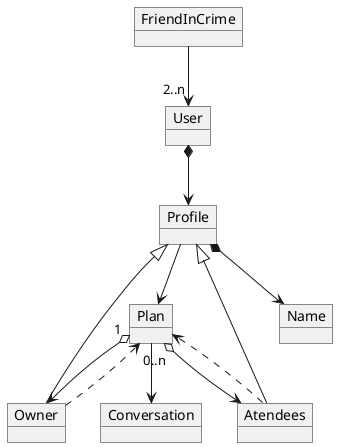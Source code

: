 @startuml DomainModel

object FriendInCrime
object User
object Profile
object Plan
object Owner
object Atendees
object Name
object Conversation

FriendInCrime --> "2..n" User
User *--> Profile
Profile *--> Name
Profile --> Plan

Plan --> Conversation

Owner -up-|> Profile
Atendees -up-|> Profile

Plan "1" o-down-> Owner
Owner .up.> Plan

Plan "0..n" o-down-> Atendees
Atendees ..> Plan

@enduml